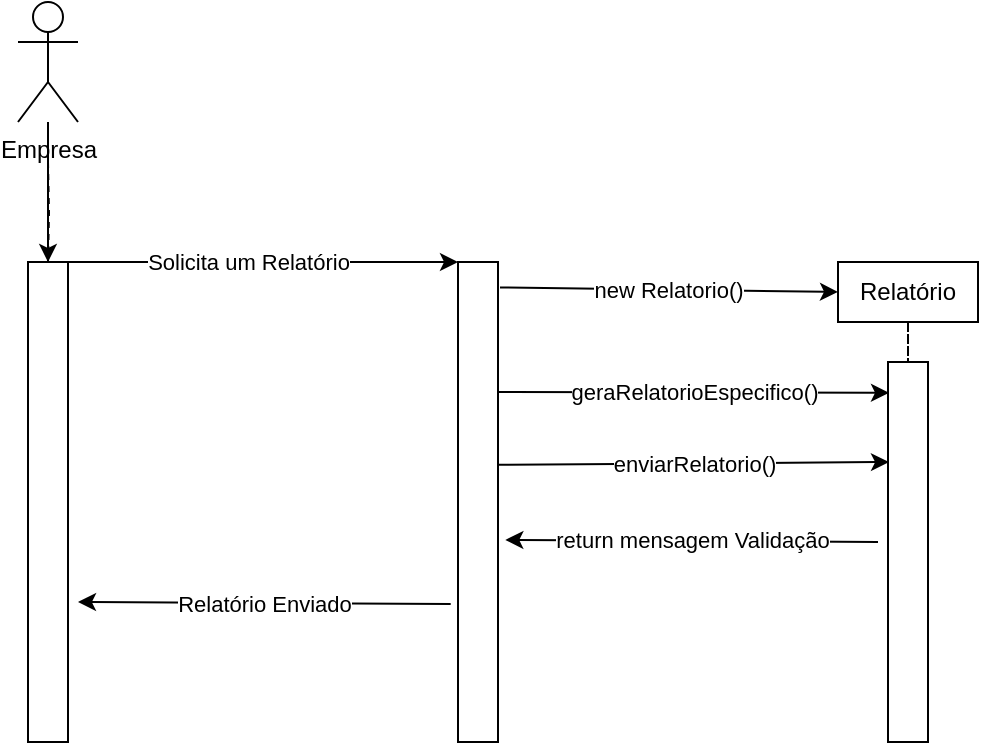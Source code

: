 <mxfile version="17.2.4" type="device"><diagram id="-OZyXr69hxBfiJ_vCl9j" name="Página-1"><mxGraphModel dx="918" dy="721" grid="1" gridSize="10" guides="1" tooltips="1" connect="1" arrows="1" fold="1" page="1" pageScale="1" pageWidth="827" pageHeight="1169" math="0" shadow="0"><root><mxCell id="0"/><mxCell id="1" parent="0"/><mxCell id="VFH_h4UF8_oGfP0LAacT-4" style="edgeStyle=orthogonalEdgeStyle;rounded=0;orthogonalLoop=1;jettySize=auto;html=1;dashed=1;endArrow=none;endFill=0;" parent="1" target="VFH_h4UF8_oGfP0LAacT-3" edge="1"><mxGeometry relative="1" as="geometry"><mxPoint x="155" y="190" as="sourcePoint"/></mxGeometry></mxCell><mxCell id="iQqSt4LcN8g1RabBUols-1" value="" style="edgeStyle=orthogonalEdgeStyle;rounded=0;orthogonalLoop=1;jettySize=auto;html=1;" edge="1" parent="1" source="VFH_h4UF8_oGfP0LAacT-1" target="VFH_h4UF8_oGfP0LAacT-3"><mxGeometry relative="1" as="geometry"/></mxCell><mxCell id="VFH_h4UF8_oGfP0LAacT-1" value="Empresa" style="shape=umlActor;verticalLabelPosition=bottom;verticalAlign=top;html=1;outlineConnect=0;" parent="1" vertex="1"><mxGeometry x="140" y="110" width="30" height="60" as="geometry"/></mxCell><mxCell id="VFH_h4UF8_oGfP0LAacT-9" style="edgeStyle=orthogonalEdgeStyle;rounded=0;orthogonalLoop=1;jettySize=auto;html=1;exitX=1;exitY=0;exitDx=0;exitDy=0;entryX=0;entryY=0;entryDx=0;entryDy=0;endArrow=classic;endFill=1;" parent="1" source="VFH_h4UF8_oGfP0LAacT-3" target="VFH_h4UF8_oGfP0LAacT-7" edge="1"><mxGeometry relative="1" as="geometry"><Array as="points"><mxPoint x="260" y="240"/><mxPoint x="260" y="240"/></Array></mxGeometry></mxCell><mxCell id="VFH_h4UF8_oGfP0LAacT-11" value="Solicita um Relatório" style="edgeLabel;html=1;align=center;verticalAlign=middle;resizable=0;points=[];" parent="VFH_h4UF8_oGfP0LAacT-9" vertex="1" connectable="0"><mxGeometry x="-0.081" relative="1" as="geometry"><mxPoint as="offset"/></mxGeometry></mxCell><mxCell id="VFH_h4UF8_oGfP0LAacT-3" value="" style="rounded=0;whiteSpace=wrap;html=1;fontStyle=1" parent="1" vertex="1"><mxGeometry x="145" y="240" width="20" height="240" as="geometry"/></mxCell><mxCell id="VFH_h4UF8_oGfP0LAacT-7" value="" style="rounded=0;whiteSpace=wrap;html=1;fontStyle=1" parent="1" vertex="1"><mxGeometry x="360" y="240" width="20" height="240" as="geometry"/></mxCell><mxCell id="VFH_h4UF8_oGfP0LAacT-14" style="edgeStyle=orthogonalEdgeStyle;rounded=0;orthogonalLoop=1;jettySize=auto;html=1;endArrow=none;endFill=0;dashed=1;" parent="1" source="VFH_h4UF8_oGfP0LAacT-12" target="VFH_h4UF8_oGfP0LAacT-13" edge="1"><mxGeometry relative="1" as="geometry"/></mxCell><mxCell id="VFH_h4UF8_oGfP0LAacT-12" value="Relatório" style="rounded=0;whiteSpace=wrap;html=1;" parent="1" vertex="1"><mxGeometry x="550" y="240" width="70" height="30" as="geometry"/></mxCell><mxCell id="VFH_h4UF8_oGfP0LAacT-13" value="" style="rounded=0;whiteSpace=wrap;html=1;fontStyle=1" parent="1" vertex="1"><mxGeometry x="575" y="290" width="20" height="190" as="geometry"/></mxCell><mxCell id="VFH_h4UF8_oGfP0LAacT-15" value="new Relatorio()" style="endArrow=classic;html=1;rounded=0;exitX=1.05;exitY=0.053;exitDx=0;exitDy=0;exitPerimeter=0;entryX=0;entryY=0.5;entryDx=0;entryDy=0;" parent="1" source="VFH_h4UF8_oGfP0LAacT-7" target="VFH_h4UF8_oGfP0LAacT-12" edge="1"><mxGeometry width="50" height="50" relative="1" as="geometry"><mxPoint x="260" y="310" as="sourcePoint"/><mxPoint x="310" y="260" as="targetPoint"/></mxGeometry></mxCell><mxCell id="VFH_h4UF8_oGfP0LAacT-18" value="geraRelatorioEspecifico()" style="endArrow=classic;html=1;rounded=0;entryX=0.025;entryY=0.081;entryDx=0;entryDy=0;entryPerimeter=0;endFill=1;" parent="1" target="VFH_h4UF8_oGfP0LAacT-13" edge="1"><mxGeometry width="50" height="50" relative="1" as="geometry"><mxPoint x="380" y="305" as="sourcePoint"/><mxPoint x="460" y="260" as="targetPoint"/></mxGeometry></mxCell><mxCell id="VFH_h4UF8_oGfP0LAacT-21" value="return mensagem Validação" style="endArrow=classic;html=1;rounded=0;entryX=1.183;entryY=0.579;entryDx=0;entryDy=0;endFill=1;entryPerimeter=0;" parent="1" target="VFH_h4UF8_oGfP0LAacT-7" edge="1"><mxGeometry width="50" height="50" relative="1" as="geometry"><mxPoint x="570" y="380" as="sourcePoint"/><mxPoint x="585.0" y="390" as="targetPoint"/></mxGeometry></mxCell><mxCell id="iQqSt4LcN8g1RabBUols-3" value="enviarRelatorio()" style="endArrow=classic;html=1;rounded=0;exitX=1;exitY=0.25;exitDx=0;exitDy=0;entryX=0.025;entryY=0.081;entryDx=0;entryDy=0;entryPerimeter=0;endFill=1;" edge="1" parent="1"><mxGeometry width="50" height="50" relative="1" as="geometry"><mxPoint x="380" y="341.37" as="sourcePoint"/><mxPoint x="575.5" y="340.0" as="targetPoint"/></mxGeometry></mxCell><mxCell id="iQqSt4LcN8g1RabBUols-4" value="Relatório Enviado" style="endArrow=classic;html=1;rounded=0;entryX=1.183;entryY=0.579;entryDx=0;entryDy=0;endFill=1;entryPerimeter=0;" edge="1" parent="1"><mxGeometry width="50" height="50" relative="1" as="geometry"><mxPoint x="356.34" y="411.04" as="sourcePoint"/><mxPoint x="170.0" y="410.0" as="targetPoint"/></mxGeometry></mxCell></root></mxGraphModel></diagram></mxfile>